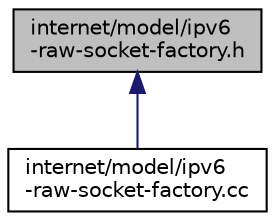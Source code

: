 digraph "internet/model/ipv6-raw-socket-factory.h"
{
  edge [fontname="Helvetica",fontsize="10",labelfontname="Helvetica",labelfontsize="10"];
  node [fontname="Helvetica",fontsize="10",shape=record];
  Node1 [label="internet/model/ipv6\l-raw-socket-factory.h",height=0.2,width=0.4,color="black", fillcolor="grey75", style="filled", fontcolor="black"];
  Node1 -> Node2 [dir="back",color="midnightblue",fontsize="10",style="solid"];
  Node2 [label="internet/model/ipv6\l-raw-socket-factory.cc",height=0.2,width=0.4,color="black", fillcolor="white", style="filled",URL="$dd/d1d/ipv6-raw-socket-factory_8cc.html"];
}
